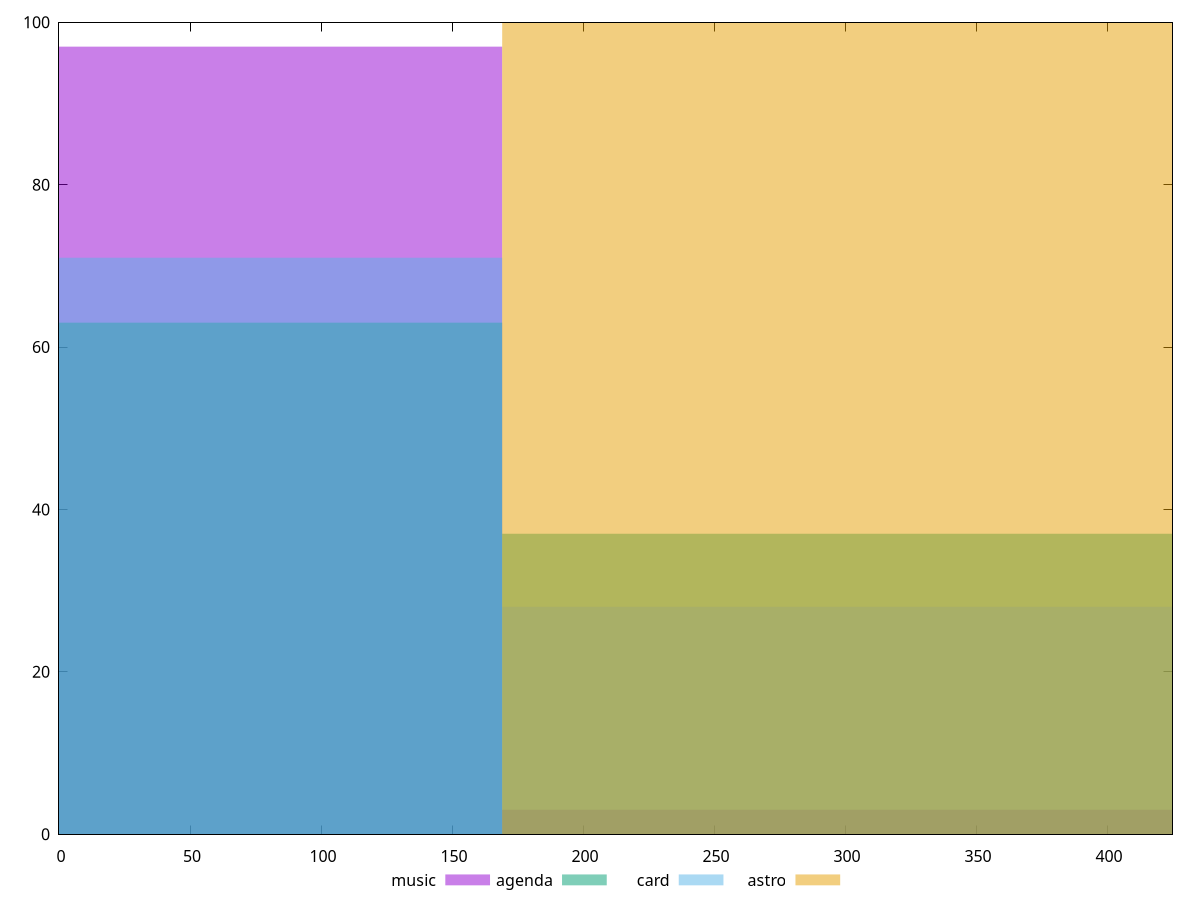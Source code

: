 reset

$music <<EOF
0 97
338.27204401401207 3
EOF

$agenda <<EOF
338.27204401401207 37
0 63
EOF

$card <<EOF
0 71
338.27204401401207 28
EOF

$astro <<EOF
338.27204401401207 100
EOF

set key outside below
set boxwidth 338.27204401401207
set xrange [0:424.95799999999997]
set yrange [0:100]
set trange [0:100]
set style fill transparent solid 0.5 noborder
set terminal svg size 640, 520 enhanced background rgb 'white'
set output "reports/report_00027_2021-02-24T12-40-31.850Z/uses-rel-preconnect/comparison/histogram/all_raw.svg"

plot $music title "music" with boxes, \
     $agenda title "agenda" with boxes, \
     $card title "card" with boxes, \
     $astro title "astro" with boxes

reset
